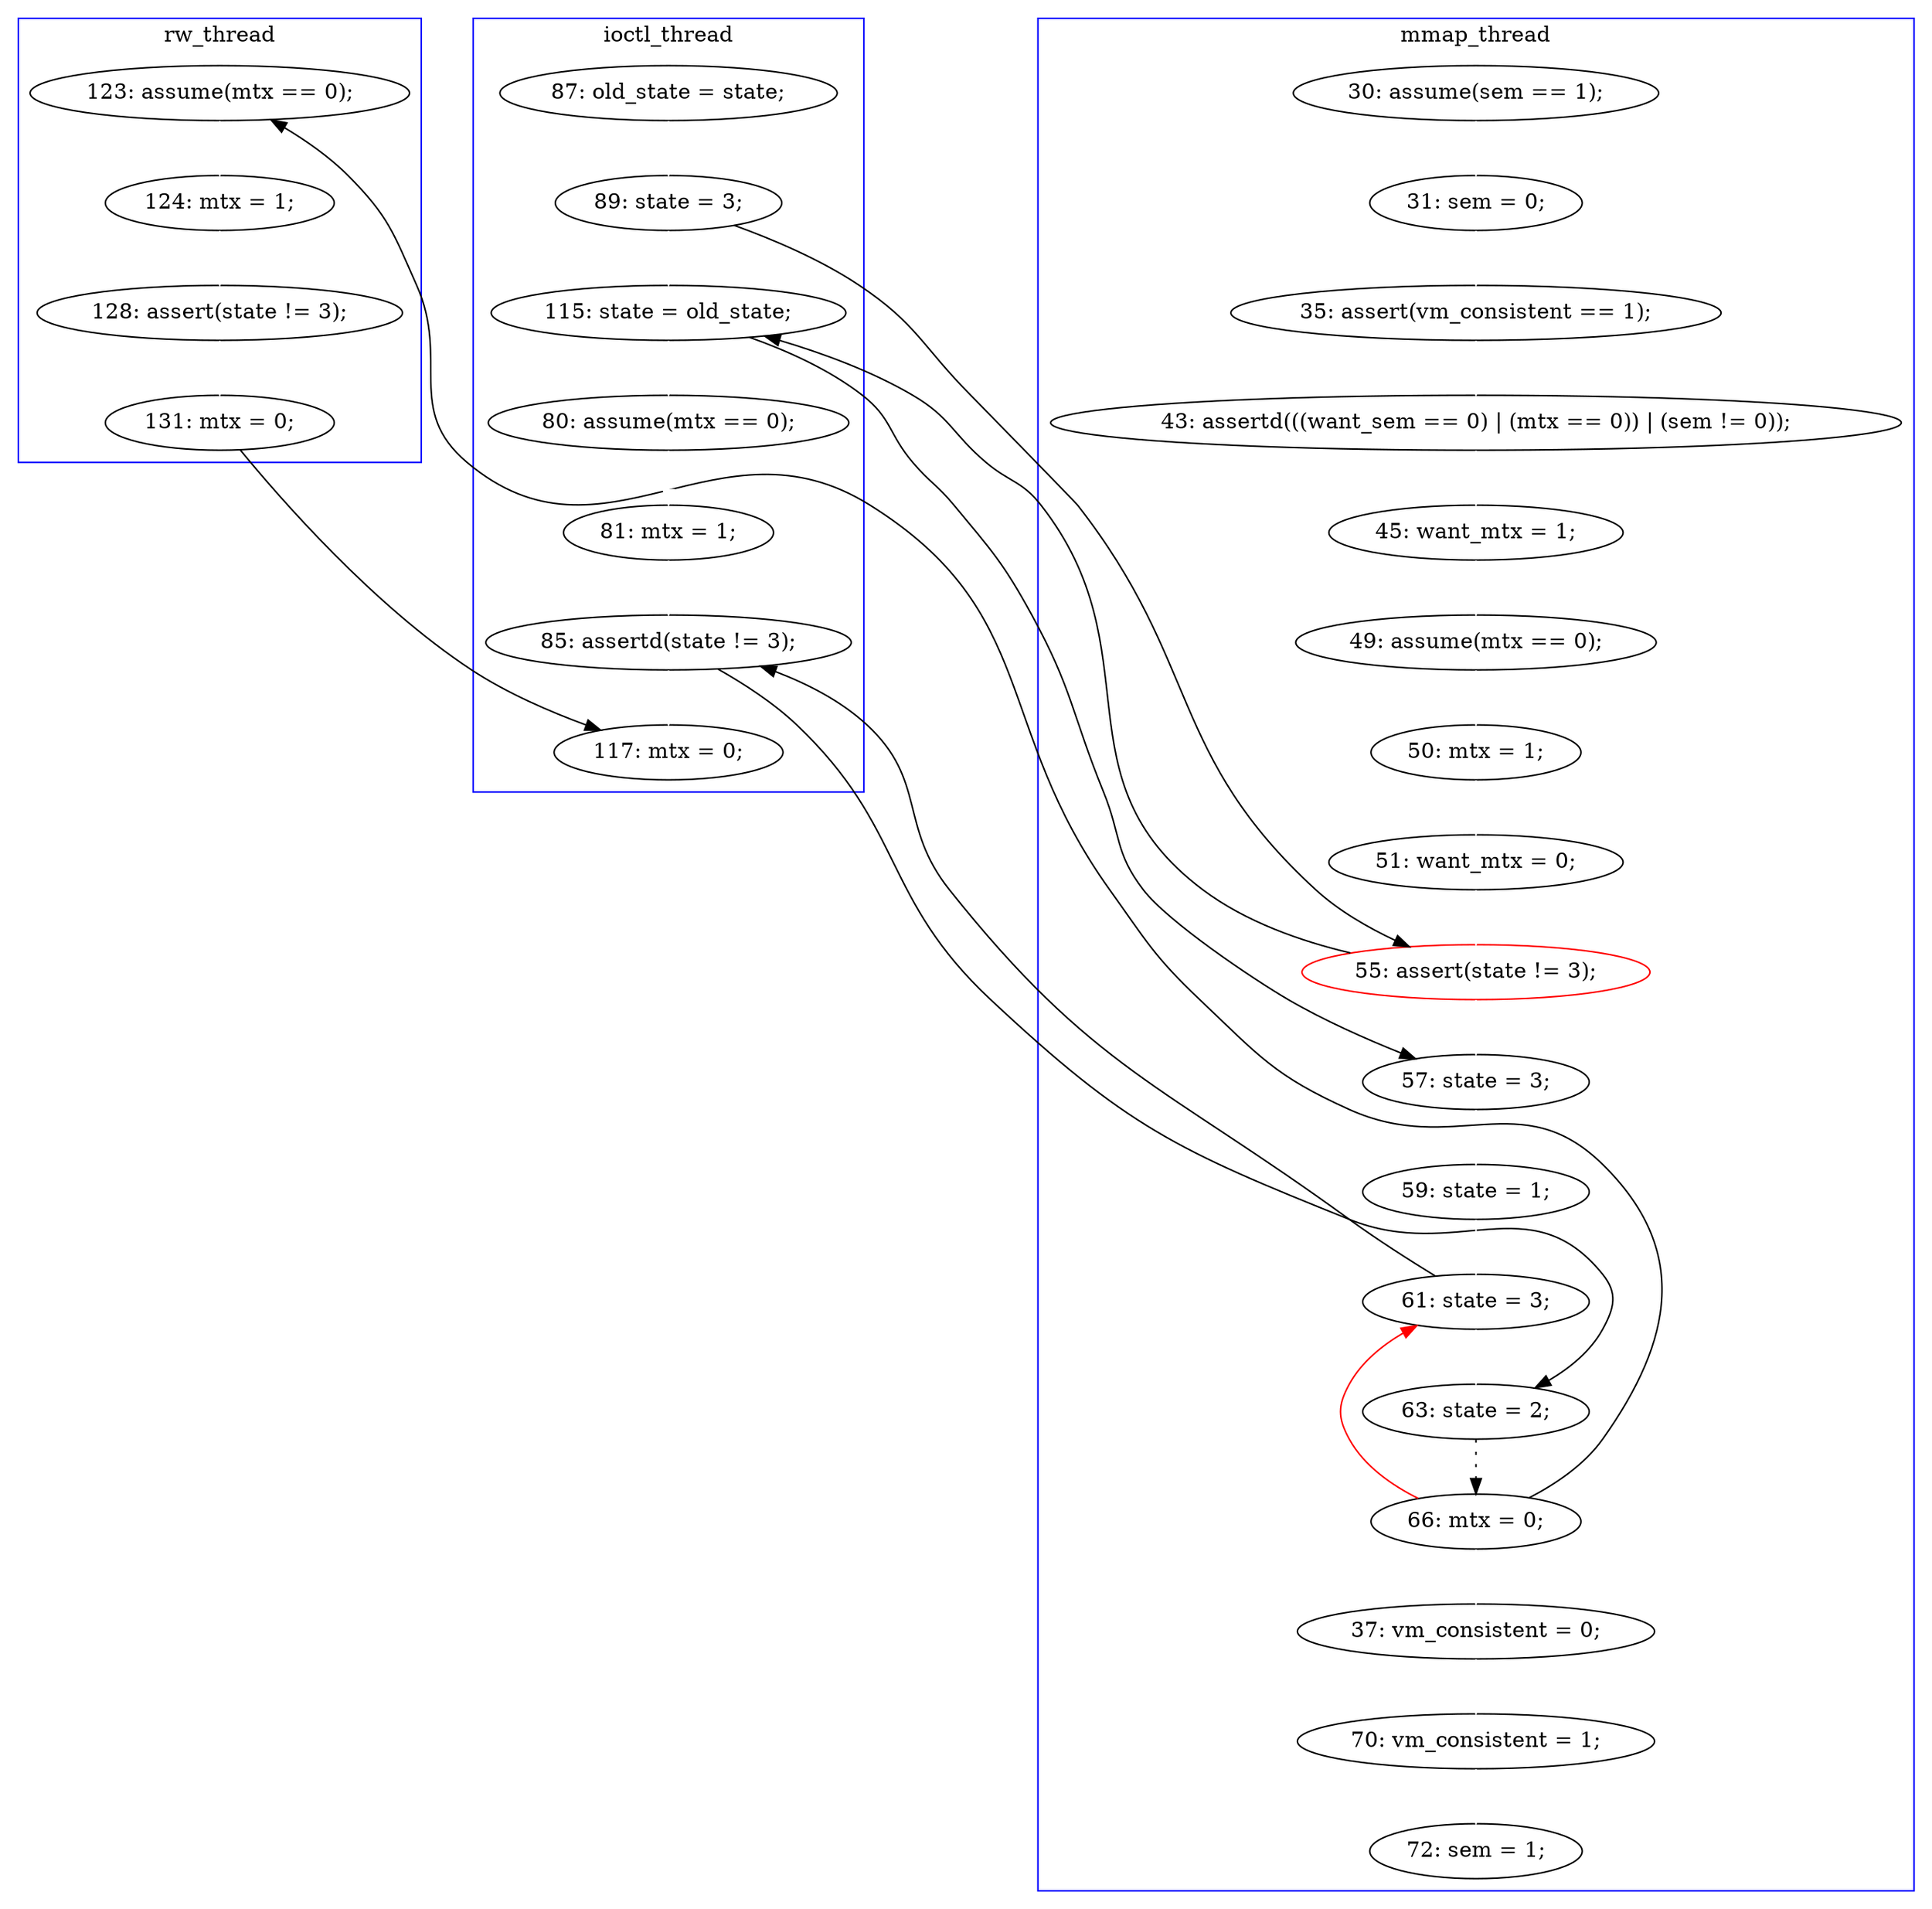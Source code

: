 digraph Counterexample {
	23 -> 26 [color = white, style = solid]
	11 -> 12 [color = white, style = solid]
	26 -> 29 [color = black, style = solid, constraint = false]
	34 -> 35 [color = black, style = dotted]
	41 -> 43 [color = white, style = solid]
	19 -> 20 [color = white, style = solid]
	18 -> 19 [color = white, style = solid]
	25 -> 29 [color = white, style = solid]
	15 -> 18 [color = white, style = solid]
	28 -> 32 [color = white, style = solid]
	29 -> 30 [color = white, style = solid]
	35 -> 36 [color = white, style = solid]
	13 -> 14 [color = white, style = solid]
	37 -> 40 [color = white, style = solid]
	36 -> 37 [color = white, style = solid]
	38 -> 39 [color = white, style = solid]
	30 -> 31 [color = white, style = solid]
	20 -> 25 [color = white, style = solid]
	12 -> 13 [color = white, style = solid]
	25 -> 26 [color = black, style = solid, constraint = false]
	43 -> 49 [color = black, style = solid, constraint = false]
	31 -> 34 [color = white, style = solid]
	32 -> 49 [color = white, style = solid]
	14 -> 15 [color = white, style = solid]
	35 -> 31 [color = red, style = solid, constraint = false]
	39 -> 41 [color = white, style = solid]
	23 -> 25 [color = black, style = solid, constraint = false]
	21 -> 23 [color = white, style = solid]
	26 -> 27 [color = white, style = solid]
	35 -> 38 [color = black, style = solid, constraint = false]
	32 -> 34 [color = black, style = solid, constraint = false]
	27 -> 28 [color = white, style = solid]
	31 -> 32 [color = black, style = solid, constraint = false]
	subgraph cluster3 {
		label = rw_thread
		color = blue
		39  [label = "124: mtx = 1;"]
		38  [label = "123: assume(mtx == 0);"]
		43  [label = "131: mtx = 0;"]
		41  [label = "128: assert(state != 3);"]
	}
	subgraph cluster2 {
		label = ioctl_thread
		color = blue
		28  [label = "81: mtx = 1;"]
		23  [label = "89: state = 3;"]
		49  [label = "117: mtx = 0;"]
		21  [label = "87: old_state = state;"]
		27  [label = "80: assume(mtx == 0);"]
		32  [label = "85: assertd(state != 3);"]
		26  [label = "115: state = old_state;"]
	}
	subgraph cluster1 {
		label = mmap_thread
		color = blue
		31  [label = "61: state = 3;"]
		11  [label = "30: assume(sem == 1);"]
		35  [label = "66: mtx = 0;"]
		25  [label = "55: assert(state != 3);", color = red]
		14  [label = "43: assertd(((want_sem == 0) | (mtx == 0)) | (sem != 0));"]
		19  [label = "50: mtx = 1;"]
		34  [label = "63: state = 2;"]
		37  [label = "70: vm_consistent = 1;"]
		40  [label = "72: sem = 1;"]
		36  [label = "37: vm_consistent = 0;"]
		18  [label = "49: assume(mtx == 0);"]
		30  [label = "59: state = 1;"]
		29  [label = "57: state = 3;"]
		15  [label = "45: want_mtx = 1;"]
		13  [label = "35: assert(vm_consistent == 1);"]
		12  [label = "31: sem = 0;"]
		20  [label = "51: want_mtx = 0;"]
	}
}